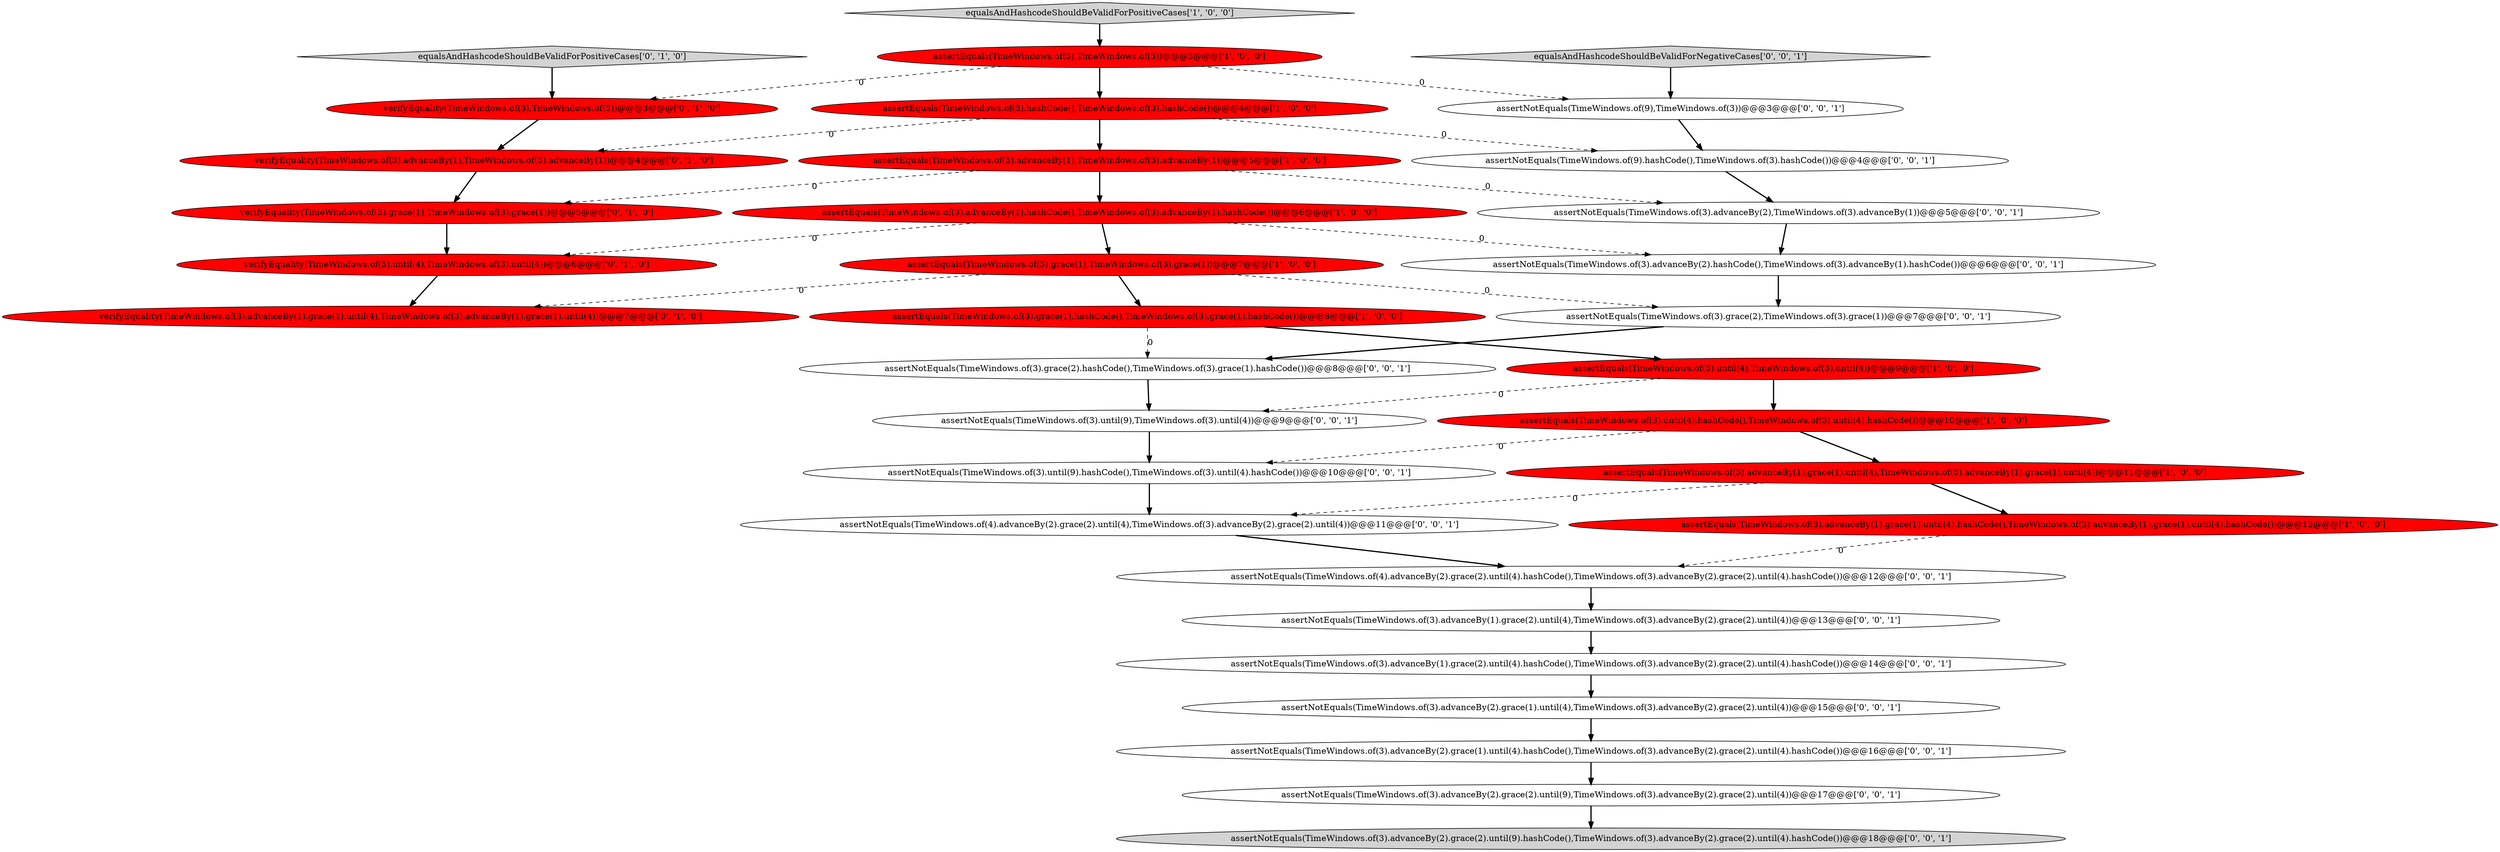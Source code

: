 digraph {
14 [style = filled, label = "verifyEquality(TimeWindows.of(3).grace(1),TimeWindows.of(3).grace(1))@@@5@@@['0', '1', '0']", fillcolor = red, shape = ellipse image = "AAA1AAABBB2BBB"];
2 [style = filled, label = "equalsAndHashcodeShouldBeValidForPositiveCases['1', '0', '0']", fillcolor = lightgray, shape = diamond image = "AAA0AAABBB1BBB"];
13 [style = filled, label = "verifyEquality(TimeWindows.of(3),TimeWindows.of(3))@@@3@@@['0', '1', '0']", fillcolor = red, shape = ellipse image = "AAA1AAABBB2BBB"];
30 [style = filled, label = "assertNotEquals(TimeWindows.of(3).advanceBy(2),TimeWindows.of(3).advanceBy(1))@@@5@@@['0', '0', '1']", fillcolor = white, shape = ellipse image = "AAA0AAABBB3BBB"];
29 [style = filled, label = "equalsAndHashcodeShouldBeValidForNegativeCases['0', '0', '1']", fillcolor = lightgray, shape = diamond image = "AAA0AAABBB3BBB"];
27 [style = filled, label = "assertNotEquals(TimeWindows.of(3).advanceBy(1).grace(2).until(4).hashCode(),TimeWindows.of(3).advanceBy(2).grace(2).until(4).hashCode())@@@14@@@['0', '0', '1']", fillcolor = white, shape = ellipse image = "AAA0AAABBB3BBB"];
9 [style = filled, label = "assertEquals(TimeWindows.of(3).until(4),TimeWindows.of(3).until(4))@@@9@@@['1', '0', '0']", fillcolor = red, shape = ellipse image = "AAA1AAABBB1BBB"];
20 [style = filled, label = "assertNotEquals(TimeWindows.of(3).advanceBy(2).grace(1).until(4),TimeWindows.of(3).advanceBy(2).grace(2).until(4))@@@15@@@['0', '0', '1']", fillcolor = white, shape = ellipse image = "AAA0AAABBB3BBB"];
18 [style = filled, label = "assertNotEquals(TimeWindows.of(3).until(9),TimeWindows.of(3).until(4))@@@9@@@['0', '0', '1']", fillcolor = white, shape = ellipse image = "AAA0AAABBB3BBB"];
16 [style = filled, label = "verifyEquality(TimeWindows.of(3).advanceBy(1).grace(1).until(4),TimeWindows.of(3).advanceBy(1).grace(1).until(4))@@@7@@@['0', '1', '0']", fillcolor = red, shape = ellipse image = "AAA1AAABBB2BBB"];
25 [style = filled, label = "assertNotEquals(TimeWindows.of(4).advanceBy(2).grace(2).until(4),TimeWindows.of(3).advanceBy(2).grace(2).until(4))@@@11@@@['0', '0', '1']", fillcolor = white, shape = ellipse image = "AAA0AAABBB3BBB"];
32 [style = filled, label = "assertNotEquals(TimeWindows.of(3).grace(2).hashCode(),TimeWindows.of(3).grace(1).hashCode())@@@8@@@['0', '0', '1']", fillcolor = white, shape = ellipse image = "AAA0AAABBB3BBB"];
0 [style = filled, label = "assertEquals(TimeWindows.of(3),TimeWindows.of(3))@@@3@@@['1', '0', '0']", fillcolor = red, shape = ellipse image = "AAA1AAABBB1BBB"];
7 [style = filled, label = "assertEquals(TimeWindows.of(3).grace(1).hashCode(),TimeWindows.of(3).grace(1).hashCode())@@@8@@@['1', '0', '0']", fillcolor = red, shape = ellipse image = "AAA1AAABBB1BBB"];
24 [style = filled, label = "assertNotEquals(TimeWindows.of(3).advanceBy(1).grace(2).until(4),TimeWindows.of(3).advanceBy(2).grace(2).until(4))@@@13@@@['0', '0', '1']", fillcolor = white, shape = ellipse image = "AAA0AAABBB3BBB"];
33 [style = filled, label = "assertNotEquals(TimeWindows.of(4).advanceBy(2).grace(2).until(4).hashCode(),TimeWindows.of(3).advanceBy(2).grace(2).until(4).hashCode())@@@12@@@['0', '0', '1']", fillcolor = white, shape = ellipse image = "AAA0AAABBB3BBB"];
12 [style = filled, label = "equalsAndHashcodeShouldBeValidForPositiveCases['0', '1', '0']", fillcolor = lightgray, shape = diamond image = "AAA0AAABBB2BBB"];
6 [style = filled, label = "assertEquals(TimeWindows.of(3).advanceBy(1).grace(1).until(4),TimeWindows.of(3).advanceBy(1).grace(1).until(4))@@@11@@@['1', '0', '0']", fillcolor = red, shape = ellipse image = "AAA1AAABBB1BBB"];
10 [style = filled, label = "assertEquals(TimeWindows.of(3).grace(1),TimeWindows.of(3).grace(1))@@@7@@@['1', '0', '0']", fillcolor = red, shape = ellipse image = "AAA1AAABBB1BBB"];
1 [style = filled, label = "assertEquals(TimeWindows.of(3).advanceBy(1).grace(1).until(4).hashCode(),TimeWindows.of(3).advanceBy(1).grace(1).until(4).hashCode())@@@12@@@['1', '0', '0']", fillcolor = red, shape = ellipse image = "AAA1AAABBB1BBB"];
11 [style = filled, label = "verifyEquality(TimeWindows.of(3).advanceBy(1),TimeWindows.of(3).advanceBy(1))@@@4@@@['0', '1', '0']", fillcolor = red, shape = ellipse image = "AAA1AAABBB2BBB"];
4 [style = filled, label = "assertEquals(TimeWindows.of(3).advanceBy(1).hashCode(),TimeWindows.of(3).advanceBy(1).hashCode())@@@6@@@['1', '0', '0']", fillcolor = red, shape = ellipse image = "AAA1AAABBB1BBB"];
22 [style = filled, label = "assertNotEquals(TimeWindows.of(9),TimeWindows.of(3))@@@3@@@['0', '0', '1']", fillcolor = white, shape = ellipse image = "AAA0AAABBB3BBB"];
5 [style = filled, label = "assertEquals(TimeWindows.of(3).until(4).hashCode(),TimeWindows.of(3).until(4).hashCode())@@@10@@@['1', '0', '0']", fillcolor = red, shape = ellipse image = "AAA1AAABBB1BBB"];
31 [style = filled, label = "assertNotEquals(TimeWindows.of(3).advanceBy(2).hashCode(),TimeWindows.of(3).advanceBy(1).hashCode())@@@6@@@['0', '0', '1']", fillcolor = white, shape = ellipse image = "AAA0AAABBB3BBB"];
26 [style = filled, label = "assertNotEquals(TimeWindows.of(3).grace(2),TimeWindows.of(3).grace(1))@@@7@@@['0', '0', '1']", fillcolor = white, shape = ellipse image = "AAA0AAABBB3BBB"];
15 [style = filled, label = "verifyEquality(TimeWindows.of(3).until(4),TimeWindows.of(3).until(4))@@@6@@@['0', '1', '0']", fillcolor = red, shape = ellipse image = "AAA1AAABBB2BBB"];
17 [style = filled, label = "assertNotEquals(TimeWindows.of(9).hashCode(),TimeWindows.of(3).hashCode())@@@4@@@['0', '0', '1']", fillcolor = white, shape = ellipse image = "AAA0AAABBB3BBB"];
3 [style = filled, label = "assertEquals(TimeWindows.of(3).hashCode(),TimeWindows.of(3).hashCode())@@@4@@@['1', '0', '0']", fillcolor = red, shape = ellipse image = "AAA1AAABBB1BBB"];
19 [style = filled, label = "assertNotEquals(TimeWindows.of(3).until(9).hashCode(),TimeWindows.of(3).until(4).hashCode())@@@10@@@['0', '0', '1']", fillcolor = white, shape = ellipse image = "AAA0AAABBB3BBB"];
23 [style = filled, label = "assertNotEquals(TimeWindows.of(3).advanceBy(2).grace(1).until(4).hashCode(),TimeWindows.of(3).advanceBy(2).grace(2).until(4).hashCode())@@@16@@@['0', '0', '1']", fillcolor = white, shape = ellipse image = "AAA0AAABBB3BBB"];
8 [style = filled, label = "assertEquals(TimeWindows.of(3).advanceBy(1),TimeWindows.of(3).advanceBy(1))@@@5@@@['1', '0', '0']", fillcolor = red, shape = ellipse image = "AAA1AAABBB1BBB"];
21 [style = filled, label = "assertNotEquals(TimeWindows.of(3).advanceBy(2).grace(2).until(9),TimeWindows.of(3).advanceBy(2).grace(2).until(4))@@@17@@@['0', '0', '1']", fillcolor = white, shape = ellipse image = "AAA0AAABBB3BBB"];
28 [style = filled, label = "assertNotEquals(TimeWindows.of(3).advanceBy(2).grace(2).until(9).hashCode(),TimeWindows.of(3).advanceBy(2).grace(2).until(4).hashCode())@@@18@@@['0', '0', '1']", fillcolor = lightgray, shape = ellipse image = "AAA0AAABBB3BBB"];
0->3 [style = bold, label=""];
4->10 [style = bold, label=""];
1->33 [style = dashed, label="0"];
3->17 [style = dashed, label="0"];
26->32 [style = bold, label=""];
25->33 [style = bold, label=""];
11->14 [style = bold, label=""];
9->18 [style = dashed, label="0"];
18->19 [style = bold, label=""];
4->31 [style = dashed, label="0"];
17->30 [style = bold, label=""];
8->14 [style = dashed, label="0"];
15->16 [style = bold, label=""];
10->7 [style = bold, label=""];
13->11 [style = bold, label=""];
0->22 [style = dashed, label="0"];
19->25 [style = bold, label=""];
21->28 [style = bold, label=""];
7->9 [style = bold, label=""];
6->1 [style = bold, label=""];
12->13 [style = bold, label=""];
31->26 [style = bold, label=""];
2->0 [style = bold, label=""];
10->26 [style = dashed, label="0"];
5->6 [style = bold, label=""];
20->23 [style = bold, label=""];
23->21 [style = bold, label=""];
6->25 [style = dashed, label="0"];
30->31 [style = bold, label=""];
33->24 [style = bold, label=""];
3->8 [style = bold, label=""];
4->15 [style = dashed, label="0"];
0->13 [style = dashed, label="0"];
9->5 [style = bold, label=""];
22->17 [style = bold, label=""];
7->32 [style = dashed, label="0"];
14->15 [style = bold, label=""];
8->30 [style = dashed, label="0"];
10->16 [style = dashed, label="0"];
8->4 [style = bold, label=""];
32->18 [style = bold, label=""];
29->22 [style = bold, label=""];
5->19 [style = dashed, label="0"];
27->20 [style = bold, label=""];
24->27 [style = bold, label=""];
3->11 [style = dashed, label="0"];
}
